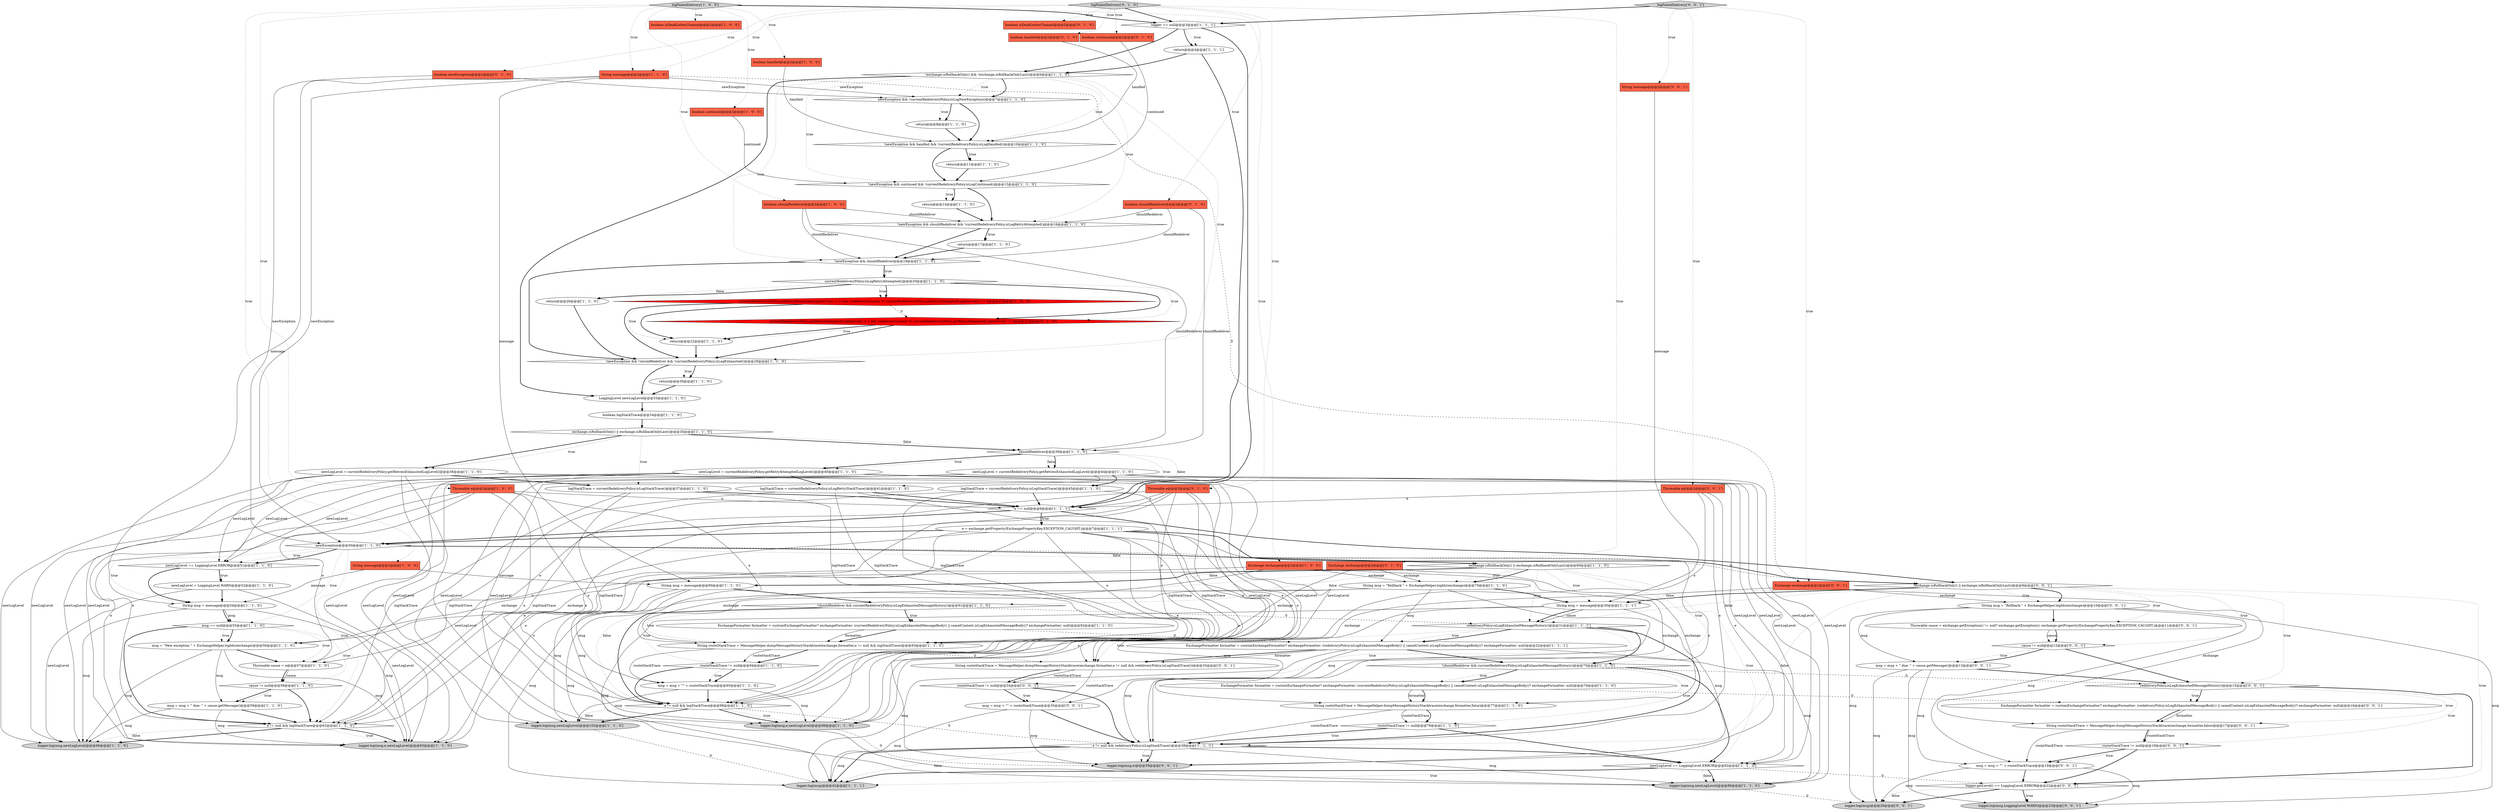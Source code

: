 digraph {
66 [style = filled, label = "logger.log(msg,newLogLevel)@@@66@@@['1', '1', '0']", fillcolor = lightgray, shape = ellipse image = "AAA0AAABBB1BBB"];
2 [style = filled, label = "(currentRedeliveryPolicy.getRetryAttemptedLogInterval() > 1) && (redeliveryCounter % currentRedeliveryPolicy.getRetryAttemptedLogInterval()) != 0@@@21@@@['1', '0', '0']", fillcolor = red, shape = diamond image = "AAA1AAABBB1BBB"];
41 [style = filled, label = "!newException && !shouldRedeliver && !currentRedeliveryPolicy.isLogExhausted()@@@29@@@['1', '1', '0']", fillcolor = white, shape = diamond image = "AAA0AAABBB1BBB"];
95 [style = filled, label = "msg = msg + \"\" + routeStackTrace@@@35@@@['0', '0', '1']", fillcolor = white, shape = ellipse image = "AAA0AAABBB3BBB"];
0 [style = filled, label = "String msg = message@@@54@@@['1', '1', '0']", fillcolor = white, shape = ellipse image = "AAA0AAABBB1BBB"];
61 [style = filled, label = "String msg = \"Rollback \" + ExchangeHelper.logIds(exchange)@@@70@@@['1', '1', '0']", fillcolor = white, shape = ellipse image = "AAA0AAABBB1BBB"];
74 [style = filled, label = "boolean isDeadLetterChannel@@@2@@@['0', '1', '0']", fillcolor = tomato, shape = box image = "AAA0AAABBB2BBB"];
3 [style = filled, label = "boolean shouldRedeliver@@@2@@@['1', '0', '0']", fillcolor = tomato, shape = box image = "AAA0AAABBB1BBB"];
51 [style = filled, label = "!exchange.isRollbackOnly() && !exchange.isRollbackOnlyLast()@@@6@@@['1', '1', '0']", fillcolor = white, shape = diamond image = "AAA0AAABBB1BBB"];
26 [style = filled, label = "logger.log(msg)@@@42@@@['1', '1', '1']", fillcolor = lightgray, shape = ellipse image = "AAA0AAABBB1BBB"];
29 [style = filled, label = "ExchangeFormatter formatter = customExchangeFormatter? exchangeFormatter: (currentRedeliveryPolicy.isLogExhaustedMessageBody() || camelContext.isLogExhaustedMessageBody()? exchangeFormatter: null)@@@76@@@['1', '1', '0']", fillcolor = white, shape = ellipse image = "AAA0AAABBB1BBB"];
6 [style = filled, label = "logFailedDelivery['1', '0', '0']", fillcolor = lightgray, shape = diamond image = "AAA0AAABBB1BBB"];
32 [style = filled, label = "logStackTrace = currentRedeliveryPolicy.isLogStackTrace()@@@37@@@['1', '1', '0']", fillcolor = white, shape = ellipse image = "AAA0AAABBB1BBB"];
48 [style = filled, label = "String message@@@2@@@['1', '0', '0']", fillcolor = tomato, shape = box image = "AAA0AAABBB1BBB"];
10 [style = filled, label = "logger.log(msg,newLogLevel)@@@86@@@['1', '1', '0']", fillcolor = lightgray, shape = ellipse image = "AAA0AAABBB1BBB"];
25 [style = filled, label = "logger.log(msg,e,newLogLevel)@@@63@@@['1', '1', '0']", fillcolor = lightgray, shape = ellipse image = "AAA0AAABBB1BBB"];
67 [style = filled, label = "currentRedeliveryPolicy.isLogRetryAttempted()@@@20@@@['1', '1', '0']", fillcolor = white, shape = diamond image = "AAA0AAABBB1BBB"];
100 [style = filled, label = "logger.log(msg,e)@@@39@@@['0', '0', '1']", fillcolor = lightgray, shape = ellipse image = "AAA0AAABBB3BBB"];
78 [style = filled, label = "Throwable e@@@2@@@['0', '1', '0']", fillcolor = tomato, shape = box image = "AAA0AAABBB2BBB"];
57 [style = filled, label = "String msg = message@@@90@@@['1', '1', '0']", fillcolor = white, shape = ellipse image = "AAA0AAABBB1BBB"];
71 [style = filled, label = "e != null && redeliveryPolicy.isLogStackTrace()@@@38@@@['1', '1', '1']", fillcolor = white, shape = diamond image = "AAA0AAABBB1BBB"];
102 [style = filled, label = "String routeStackTrace = MessageHelper.dumpMessageHistoryStacktrace(exchange,formatter,e != null && redeliveryPolicy.isLogStackTrace())@@@33@@@['0', '0', '1']", fillcolor = white, shape = ellipse image = "AAA0AAABBB3BBB"];
13 [style = filled, label = "e == null@@@6@@@['1', '1', '1']", fillcolor = white, shape = diamond image = "AAA0AAABBB1BBB"];
82 [style = filled, label = "logger.log(msg)@@@26@@@['0', '0', '1']", fillcolor = lightgray, shape = ellipse image = "AAA0AAABBB3BBB"];
83 [style = filled, label = "msg = msg + \"\" + routeStackTrace@@@19@@@['0', '0', '1']", fillcolor = white, shape = ellipse image = "AAA0AAABBB3BBB"];
73 [style = filled, label = "Exchange exchange@@@2@@@['0', '1', '0']", fillcolor = tomato, shape = box image = "AAA0AAABBB2BBB"];
50 [style = filled, label = "msg == null@@@55@@@['1', '1', '0']", fillcolor = white, shape = diamond image = "AAA0AAABBB1BBB"];
92 [style = filled, label = "String message@@@2@@@['0', '0', '1']", fillcolor = tomato, shape = box image = "AAA0AAABBB3BBB"];
58 [style = filled, label = "msg = \"New exception \" + ExchangeHelper.logIds(exchange)@@@56@@@['1', '1', '0']", fillcolor = white, shape = ellipse image = "AAA0AAABBB1BBB"];
28 [style = filled, label = "redeliveryPolicy.isLogExhaustedMessageHistory()@@@31@@@['1', '1', '1']", fillcolor = white, shape = diamond image = "AAA0AAABBB1BBB"];
80 [style = filled, label = "boolean newException@@@2@@@['0', '1', '0']", fillcolor = tomato, shape = box image = "AAA0AAABBB2BBB"];
31 [style = filled, label = "!newException && shouldRedeliver && !currentRedeliveryPolicy.isLogRetryAttempted()@@@16@@@['1', '1', '0']", fillcolor = white, shape = diamond image = "AAA0AAABBB1BBB"];
64 [style = filled, label = "e != null && logStackTrace@@@98@@@['1', '1', '0']", fillcolor = white, shape = diamond image = "AAA0AAABBB1BBB"];
88 [style = filled, label = "redeliveryPolicy.isLogExhaustedMessageHistory()@@@15@@@['0', '0', '1']", fillcolor = white, shape = diamond image = "AAA0AAABBB3BBB"];
23 [style = filled, label = "Throwable e@@@2@@@['1', '0', '0']", fillcolor = tomato, shape = box image = "AAA0AAABBB1BBB"];
11 [style = filled, label = "routeStackTrace != null@@@94@@@['1', '1', '0']", fillcolor = white, shape = diamond image = "AAA0AAABBB1BBB"];
101 [style = filled, label = "logger.getLevel() == LoggingLevel.ERROR@@@22@@@['0', '0', '1']", fillcolor = white, shape = diamond image = "AAA0AAABBB3BBB"];
9 [style = filled, label = "newLogLevel = currentRedeliveryPolicy.getRetriesExhaustedLogLevel()@@@44@@@['1', '1', '0']", fillcolor = white, shape = ellipse image = "AAA0AAABBB1BBB"];
33 [style = filled, label = "boolean handled@@@2@@@['1', '0', '0']", fillcolor = tomato, shape = box image = "AAA0AAABBB1BBB"];
59 [style = filled, label = "String message@@@2@@@['1', '1', '0']", fillcolor = tomato, shape = box image = "AAA0AAABBB1BBB"];
18 [style = filled, label = "LoggingLevel newLogLevel@@@33@@@['1', '1', '0']", fillcolor = white, shape = ellipse image = "AAA0AAABBB1BBB"];
69 [style = filled, label = "e = exchange.getProperty(ExchangePropertyKey.EXCEPTION_CAUGHT,)@@@7@@@['1', '1', '1']", fillcolor = white, shape = ellipse image = "AAA0AAABBB1BBB"];
93 [style = filled, label = "exchange.isRollbackOnly() || exchange.isRollbackOnlyLast()@@@9@@@['0', '0', '1']", fillcolor = white, shape = diamond image = "AAA0AAABBB3BBB"];
75 [style = filled, label = "boolean handled@@@2@@@['0', '1', '0']", fillcolor = tomato, shape = box image = "AAA0AAABBB2BBB"];
44 [style = filled, label = "Throwable cause = e@@@57@@@['1', '1', '0']", fillcolor = white, shape = ellipse image = "AAA0AAABBB1BBB"];
22 [style = filled, label = "ExchangeFormatter formatter = customExchangeFormatter? exchangeFormatter: (currentRedeliveryPolicy.isLogExhaustedMessageBody() || camelContext.isLogExhaustedMessageBody()? exchangeFormatter: null)@@@92@@@['1', '1', '0']", fillcolor = white, shape = ellipse image = "AAA0AAABBB1BBB"];
60 [style = filled, label = "newLogLevel = LoggingLevel.WARN@@@52@@@['1', '1', '0']", fillcolor = white, shape = ellipse image = "AAA0AAABBB1BBB"];
49 [style = filled, label = "newException && !currentRedeliveryPolicy.isLogNewException()@@@7@@@['1', '1', '0']", fillcolor = white, shape = diamond image = "AAA0AAABBB1BBB"];
16 [style = filled, label = "shouldRedeliver@@@39@@@['1', '1', '0']", fillcolor = white, shape = diamond image = "AAA0AAABBB1BBB"];
72 [style = filled, label = "!shouldRedeliver && currentRedeliveryPolicy.isLogExhaustedMessageHistory()@@@91@@@['1', '1', '0']", fillcolor = white, shape = diamond image = "AAA0AAABBB1BBB"];
77 [style = filled, label = "boolean continued@@@2@@@['0', '1', '0']", fillcolor = tomato, shape = box image = "AAA0AAABBB2BBB"];
87 [style = filled, label = "logger.log(msg,LoggingLevel.WARN)@@@23@@@['0', '0', '1']", fillcolor = lightgray, shape = ellipse image = "AAA0AAABBB3BBB"];
90 [style = filled, label = "ExchangeFormatter formatter = customExchangeFormatter? exchangeFormatter: (redeliveryPolicy.isLogExhaustedMessageBody() || camelContext.isLogExhaustedMessageBody()? exchangeFormatter: null)@@@16@@@['0', '0', '1']", fillcolor = white, shape = ellipse image = "AAA0AAABBB3BBB"];
89 [style = filled, label = "Throwable e@@@2@@@['0', '0', '1']", fillcolor = tomato, shape = box image = "AAA0AAABBB3BBB"];
91 [style = filled, label = "routeStackTrace != null@@@18@@@['0', '0', '1']", fillcolor = white, shape = diamond image = "AAA0AAABBB3BBB"];
65 [style = filled, label = "newException@@@50@@@['1', '1', '0']", fillcolor = white, shape = diamond image = "AAA0AAABBB1BBB"];
39 [style = filled, label = "String msg = message@@@30@@@['1', '1', '1']", fillcolor = white, shape = ellipse image = "AAA0AAABBB1BBB"];
79 [style = filled, label = "logFailedDelivery['0', '1', '0']", fillcolor = lightgray, shape = diamond image = "AAA0AAABBB2BBB"];
1 [style = filled, label = "return@@@8@@@['1', '1', '0']", fillcolor = white, shape = ellipse image = "AAA0AAABBB1BBB"];
4 [style = filled, label = "return@@@4@@@['1', '1', '1']", fillcolor = white, shape = ellipse image = "AAA0AAABBB1BBB"];
55 [style = filled, label = "newLogLevel == LoggingLevel.ERROR@@@51@@@['1', '1', '0']", fillcolor = white, shape = diamond image = "AAA0AAABBB1BBB"];
24 [style = filled, label = "e != null && logStackTrace@@@62@@@['1', '1', '0']", fillcolor = white, shape = diamond image = "AAA0AAABBB1BBB"];
85 [style = filled, label = "Throwable cause = exchange.getException() != null? exchange.getException(): exchange.getProperty(ExchangePropertyKey.EXCEPTION_CAUGHT,)@@@11@@@['0', '0', '1']", fillcolor = white, shape = ellipse image = "AAA0AAABBB3BBB"];
30 [style = filled, label = "newLogLevel == LoggingLevel.ERROR@@@82@@@['1', '1', '0']", fillcolor = white, shape = diamond image = "AAA0AAABBB1BBB"];
54 [style = filled, label = "logger == null@@@3@@@['1', '1', '1']", fillcolor = white, shape = diamond image = "AAA0AAABBB1BBB"];
56 [style = filled, label = "logger.log(msg,e,newLogLevel)@@@99@@@['1', '1', '0']", fillcolor = lightgray, shape = ellipse image = "AAA0AAABBB1BBB"];
17 [style = filled, label = "boolean continued@@@2@@@['1', '0', '0']", fillcolor = tomato, shape = box image = "AAA0AAABBB1BBB"];
47 [style = filled, label = "boolean isDeadLetterChannel@@@2@@@['1', '0', '0']", fillcolor = tomato, shape = box image = "AAA0AAABBB1BBB"];
81 [style = filled, label = "currentRedeliveryPolicy.getRetryAttemptedLogInterval() > 1 && redeliveryCounter % currentRedeliveryPolicy.getRetryAttemptedLogInterval() != 0@@@21@@@['0', '1', '0']", fillcolor = red, shape = diamond image = "AAA1AAABBB2BBB"];
7 [style = filled, label = "!newException && continued && !currentRedeliveryPolicy.isLogContinued()@@@13@@@['1', '1', '0']", fillcolor = white, shape = diamond image = "AAA0AAABBB1BBB"];
70 [style = filled, label = "return@@@17@@@['1', '1', '0']", fillcolor = white, shape = ellipse image = "AAA0AAABBB1BBB"];
35 [style = filled, label = "Exchange exchange@@@2@@@['1', '0', '0']", fillcolor = tomato, shape = box image = "AAA0AAABBB1BBB"];
52 [style = filled, label = "routeStackTrace != null@@@78@@@['1', '1', '0']", fillcolor = white, shape = diamond image = "AAA0AAABBB1BBB"];
40 [style = filled, label = "logStackTrace = currentRedeliveryPolicy.isLogRetryStackTrace()@@@41@@@['1', '1', '0']", fillcolor = white, shape = ellipse image = "AAA0AAABBB1BBB"];
27 [style = filled, label = "!shouldRedeliver && currentRedeliveryPolicy.isLogExhaustedMessageHistory()@@@75@@@['1', '1', '0']", fillcolor = white, shape = diamond image = "AAA0AAABBB1BBB"];
84 [style = filled, label = "logFailedDelivery['0', '0', '1']", fillcolor = lightgray, shape = diamond image = "AAA0AAABBB3BBB"];
5 [style = filled, label = "return@@@14@@@['1', '1', '0']", fillcolor = white, shape = ellipse image = "AAA0AAABBB1BBB"];
94 [style = filled, label = "cause != null@@@12@@@['0', '0', '1']", fillcolor = white, shape = diamond image = "AAA0AAABBB3BBB"];
86 [style = filled, label = "msg = msg + \" due: \" + cause.getMessage()@@@13@@@['0', '0', '1']", fillcolor = white, shape = ellipse image = "AAA0AAABBB3BBB"];
62 [style = filled, label = "logger.log(msg,newLogLevel)@@@102@@@['1', '1', '0']", fillcolor = lightgray, shape = ellipse image = "AAA0AAABBB1BBB"];
19 [style = filled, label = "logStackTrace = currentRedeliveryPolicy.isLogStackTrace()@@@45@@@['1', '1', '0']", fillcolor = white, shape = ellipse image = "AAA0AAABBB1BBB"];
45 [style = filled, label = "String routeStackTrace = MessageHelper.dumpMessageHistoryStacktrace(exchange,formatter,e != null && logStackTrace)@@@93@@@['1', '1', '0']", fillcolor = white, shape = ellipse image = "AAA0AAABBB1BBB"];
36 [style = filled, label = "newLogLevel = currentRedeliveryPolicy.getRetryAttemptedLogLevel()@@@40@@@['1', '1', '0']", fillcolor = white, shape = ellipse image = "AAA0AAABBB1BBB"];
37 [style = filled, label = "return@@@30@@@['1', '1', '0']", fillcolor = white, shape = ellipse image = "AAA0AAABBB1BBB"];
38 [style = filled, label = "msg = msg + \" due: \" + cause.getMessage()@@@59@@@['1', '1', '0']", fillcolor = white, shape = ellipse image = "AAA0AAABBB1BBB"];
53 [style = filled, label = "String routeStackTrace = MessageHelper.dumpMessageHistoryStacktrace(exchange,formatter,false)@@@77@@@['1', '1', '0']", fillcolor = white, shape = ellipse image = "AAA0AAABBB1BBB"];
21 [style = filled, label = "cause != null@@@58@@@['1', '1', '0']", fillcolor = white, shape = diamond image = "AAA0AAABBB1BBB"];
34 [style = filled, label = "ExchangeFormatter formatter = customExchangeFormatter? exchangeFormatter: (redeliveryPolicy.isLogExhaustedMessageBody() || camelContext.isLogExhaustedMessageBody()? exchangeFormatter: null)@@@32@@@['1', '1', '1']", fillcolor = white, shape = ellipse image = "AAA0AAABBB1BBB"];
20 [style = filled, label = "return@@@11@@@['1', '1', '0']", fillcolor = white, shape = ellipse image = "AAA0AAABBB1BBB"];
46 [style = filled, label = "return@@@22@@@['1', '1', '0']", fillcolor = white, shape = ellipse image = "AAA0AAABBB1BBB"];
99 [style = filled, label = "String msg = \"Rollback \" + ExchangeHelper.logIds(exchange)@@@10@@@['0', '0', '1']", fillcolor = white, shape = ellipse image = "AAA0AAABBB3BBB"];
68 [style = filled, label = "return@@@26@@@['1', '1', '0']", fillcolor = white, shape = ellipse image = "AAA0AAABBB1BBB"];
96 [style = filled, label = "routeStackTrace != null@@@34@@@['0', '0', '1']", fillcolor = white, shape = diamond image = "AAA0AAABBB3BBB"];
97 [style = filled, label = "Exchange exchange@@@2@@@['0', '0', '1']", fillcolor = tomato, shape = box image = "AAA0AAABBB3BBB"];
15 [style = filled, label = "msg = msg + \"\" + routeStackTrace@@@95@@@['1', '1', '0']", fillcolor = white, shape = ellipse image = "AAA0AAABBB1BBB"];
14 [style = filled, label = "newLogLevel = currentRedeliveryPolicy.getRetriesExhaustedLogLevel()@@@36@@@['1', '1', '0']", fillcolor = white, shape = ellipse image = "AAA0AAABBB1BBB"];
76 [style = filled, label = "boolean shouldRedeliver@@@2@@@['0', '1', '0']", fillcolor = tomato, shape = box image = "AAA0AAABBB2BBB"];
8 [style = filled, label = "!newException && shouldRedeliver@@@19@@@['1', '1', '0']", fillcolor = white, shape = diamond image = "AAA0AAABBB1BBB"];
42 [style = filled, label = "exchange.isRollbackOnly() || exchange.isRollbackOnlyLast()@@@35@@@['1', '1', '0']", fillcolor = white, shape = diamond image = "AAA0AAABBB1BBB"];
12 [style = filled, label = "!newException && handled && !currentRedeliveryPolicy.isLogHandled()@@@10@@@['1', '1', '0']", fillcolor = white, shape = diamond image = "AAA0AAABBB1BBB"];
98 [style = filled, label = "String routeStackTrace = MessageHelper.dumpMessageHistoryStacktrace(exchange,formatter,false)@@@17@@@['0', '0', '1']", fillcolor = white, shape = ellipse image = "AAA0AAABBB3BBB"];
43 [style = filled, label = "boolean logStackTrace@@@34@@@['1', '1', '0']", fillcolor = white, shape = ellipse image = "AAA0AAABBB1BBB"];
63 [style = filled, label = "exchange.isRollbackOnly() || exchange.isRollbackOnlyLast()@@@69@@@['1', '1', '0']", fillcolor = white, shape = diamond image = "AAA0AAABBB1BBB"];
8->67 [style = dotted, label="true"];
36->10 [style = solid, label="newLogLevel"];
35->53 [style = solid, label="exchange"];
23->45 [style = solid, label="e"];
24->25 [style = dotted, label="true"];
78->64 [style = solid, label="e"];
93->71 [style = dotted, label="false"];
59->57 [style = solid, label="message"];
21->24 [style = bold, label=""];
76->8 [style = solid, label="shouldRedeliver"];
57->15 [style = solid, label="msg"];
69->71 [style = solid, label="e"];
7->31 [style = bold, label=""];
21->38 [style = bold, label=""];
54->4 [style = dotted, label="true"];
34->71 [style = solid, label="msg"];
1->12 [style = bold, label=""];
35->58 [style = solid, label="exchange"];
3->16 [style = solid, label="shouldRedeliver"];
63->72 [style = dotted, label="false"];
55->60 [style = bold, label=""];
60->0 [style = bold, label=""];
3->8 [style = solid, label="shouldRedeliver"];
34->102 [style = bold, label=""];
79->74 [style = dotted, label="true"];
53->52 [style = bold, label=""];
27->30 [style = bold, label=""];
63->39 [style = dotted, label="true"];
41->37 [style = bold, label=""];
84->97 [style = dotted, label="true"];
30->26 [style = bold, label=""];
96->71 [style = bold, label=""];
85->94 [style = solid, label="cause"];
102->96 [style = solid, label="routeStackTrace"];
88->90 [style = dotted, label="true"];
45->11 [style = bold, label=""];
65->93 [style = dashed, label="0"];
7->5 [style = bold, label=""];
32->45 [style = solid, label="logStackTrace"];
33->12 [style = solid, label="handled"];
30->101 [style = dashed, label="0"];
27->29 [style = dotted, label="true"];
79->73 [style = dotted, label="true"];
101->82 [style = dotted, label="false"];
67->2 [style = dotted, label="true"];
69->24 [style = solid, label="e"];
92->39 [style = solid, label="message"];
95->26 [style = solid, label="msg"];
69->93 [style = bold, label=""];
0->50 [style = solid, label="msg"];
14->25 [style = solid, label="newLogLevel"];
93->85 [style = dotted, label="true"];
73->45 [style = solid, label="exchange"];
16->36 [style = bold, label=""];
22->45 [style = bold, label=""];
91->83 [style = bold, label=""];
16->9 [style = dotted, label="false"];
71->26 [style = solid, label="msg"];
45->102 [style = dashed, label="0"];
42->16 [style = bold, label=""];
51->12 [style = dotted, label="true"];
41->37 [style = dotted, label="true"];
50->21 [style = dotted, label="true"];
35->61 [style = solid, label="exchange"];
7->5 [style = dotted, label="true"];
88->98 [style = dotted, label="true"];
35->45 [style = solid, label="exchange"];
71->100 [style = dotted, label="true"];
9->62 [style = solid, label="newLogLevel"];
31->8 [style = bold, label=""];
65->63 [style = bold, label=""];
81->41 [style = bold, label=""];
88->91 [style = dotted, label="true"];
94->88 [style = bold, label=""];
19->24 [style = solid, label="logStackTrace"];
80->65 [style = solid, label="newException"];
63->57 [style = dotted, label="false"];
6->23 [style = dotted, label="true"];
30->26 [style = dotted, label="true"];
51->49 [style = bold, label=""];
55->0 [style = bold, label=""];
6->17 [style = dotted, label="true"];
14->66 [style = solid, label="newLogLevel"];
11->15 [style = bold, label=""];
57->56 [style = solid, label="msg"];
89->100 [style = solid, label="e"];
24->66 [style = dotted, label="false"];
32->64 [style = solid, label="logStackTrace"];
93->39 [style = dotted, label="false"];
39->26 [style = solid, label="msg"];
2->46 [style = dotted, label="true"];
23->56 [style = solid, label="e"];
64->62 [style = dotted, label="false"];
65->63 [style = dotted, label="false"];
32->13 [style = bold, label=""];
93->99 [style = bold, label=""];
93->39 [style = bold, label=""];
36->62 [style = solid, label="newLogLevel"];
16->19 [style = dotted, label="false"];
52->71 [style = bold, label=""];
11->64 [style = bold, label=""];
43->42 [style = bold, label=""];
0->25 [style = solid, label="msg"];
78->45 [style = solid, label="e"];
40->13 [style = bold, label=""];
14->55 [style = solid, label="newLogLevel"];
72->28 [style = dashed, label="0"];
40->64 [style = solid, label="logStackTrace"];
12->20 [style = dotted, label="true"];
6->48 [style = dotted, label="true"];
65->50 [style = dotted, label="true"];
71->10 [style = solid, label="msg"];
76->16 [style = solid, label="shouldRedeliver"];
90->98 [style = bold, label=""];
40->45 [style = solid, label="logStackTrace"];
70->8 [style = bold, label=""];
45->15 [style = solid, label="routeStackTrace"];
49->12 [style = bold, label=""];
10->82 [style = dashed, label="0"];
14->56 [style = solid, label="newLogLevel"];
98->91 [style = bold, label=""];
61->39 [style = bold, label=""];
94->86 [style = dotted, label="true"];
30->10 [style = dotted, label="false"];
6->54 [style = bold, label=""];
13->69 [style = dotted, label="true"];
46->41 [style = bold, label=""];
57->62 [style = solid, label="msg"];
61->10 [style = solid, label="msg"];
80->49 [style = solid, label="newException"];
93->28 [style = dotted, label="false"];
8->67 [style = bold, label=""];
67->81 [style = dotted, label="true"];
30->10 [style = bold, label=""];
19->64 [style = solid, label="logStackTrace"];
28->102 [style = dotted, label="true"];
79->80 [style = dotted, label="true"];
20->7 [style = bold, label=""];
6->33 [style = dotted, label="true"];
72->64 [style = bold, label=""];
86->82 [style = solid, label="msg"];
51->41 [style = dotted, label="true"];
102->96 [style = bold, label=""];
50->58 [style = bold, label=""];
95->71 [style = bold, label=""];
58->38 [style = solid, label="msg"];
63->57 [style = bold, label=""];
16->36 [style = dotted, label="true"];
98->83 [style = solid, label="routeStackTrace"];
51->49 [style = dotted, label="true"];
79->78 [style = dotted, label="true"];
12->20 [style = bold, label=""];
53->52 [style = solid, label="routeStackTrace"];
58->25 [style = solid, label="msg"];
89->71 [style = solid, label="e"];
42->14 [style = bold, label=""];
64->56 [style = dotted, label="true"];
40->24 [style = solid, label="logStackTrace"];
93->94 [style = dotted, label="true"];
29->90 [style = dashed, label="0"];
63->28 [style = dotted, label="true"];
55->60 [style = dotted, label="true"];
4->51 [style = bold, label=""];
14->32 [style = bold, label=""];
41->18 [style = bold, label=""];
13->65 [style = bold, label=""];
69->65 [style = bold, label=""];
28->96 [style = dotted, label="true"];
78->13 [style = solid, label="e"];
61->34 [style = solid, label="msg"];
28->34 [style = bold, label=""];
69->44 [style = solid, label="e"];
9->56 [style = solid, label="newLogLevel"];
78->24 [style = solid, label="e"];
59->65 [style = solid, label="newException"];
69->100 [style = solid, label="e"];
101->87 [style = dotted, label="true"];
31->70 [style = dotted, label="true"];
18->43 [style = bold, label=""];
54->13 [style = bold, label=""];
79->59 [style = dotted, label="true"];
37->18 [style = bold, label=""];
62->26 [style = dashed, label="0"];
52->30 [style = bold, label=""];
69->25 [style = solid, label="e"];
51->31 [style = dotted, label="true"];
14->10 [style = solid, label="newLogLevel"];
32->24 [style = solid, label="logStackTrace"];
67->81 [style = bold, label=""];
6->59 [style = dotted, label="true"];
34->10 [style = solid, label="msg"];
93->88 [style = dotted, label="true"];
83->82 [style = solid, label="msg"];
60->25 [style = solid, label="newLogLevel"];
81->46 [style = bold, label=""];
61->26 [style = solid, label="msg"];
45->11 [style = solid, label="routeStackTrace"];
21->38 [style = dotted, label="true"];
9->25 [style = solid, label="newLogLevel"];
23->13 [style = solid, label="e"];
67->2 [style = bold, label=""];
72->11 [style = dotted, label="true"];
29->53 [style = solid, label="formatter"];
63->30 [style = dotted, label="true"];
93->101 [style = dotted, label="true"];
89->102 [style = solid, label="e"];
79->77 [style = dotted, label="true"];
6->3 [style = dotted, label="true"];
11->15 [style = dotted, label="true"];
16->40 [style = dotted, label="true"];
36->66 [style = solid, label="newLogLevel"];
52->71 [style = dotted, label="true"];
44->21 [style = bold, label=""];
88->90 [style = bold, label=""];
97->99 [style = solid, label="exchange"];
73->58 [style = solid, label="exchange"];
50->44 [style = dotted, label="true"];
31->70 [style = bold, label=""];
79->76 [style = dotted, label="true"];
102->95 [style = solid, label="routeStackTrace"];
39->28 [style = solid, label="cause"];
44->21 [style = solid, label="cause"];
63->64 [style = dotted, label="false"];
19->13 [style = bold, label=""];
71->100 [style = bold, label=""];
99->86 [style = solid, label="msg"];
14->30 [style = solid, label="newLogLevel"];
49->1 [style = dotted, label="true"];
51->7 [style = dotted, label="true"];
15->64 [style = bold, label=""];
27->29 [style = bold, label=""];
86->87 [style = solid, label="msg"];
28->34 [style = dotted, label="true"];
81->46 [style = dotted, label="true"];
94->86 [style = bold, label=""];
59->49 [style = solid, label="newException"];
72->22 [style = dotted, label="true"];
2->41 [style = bold, label=""];
38->24 [style = bold, label=""];
24->66 [style = bold, label=""];
63->27 [style = dotted, label="true"];
95->100 [style = solid, label="msg"];
65->24 [style = dotted, label="true"];
88->101 [style = bold, label=""];
14->62 [style = solid, label="newLogLevel"];
86->83 [style = solid, label="msg"];
27->52 [style = dotted, label="true"];
36->56 [style = solid, label="newLogLevel"];
67->68 [style = dotted, label="false"];
3->31 [style = solid, label="shouldRedeliver"];
83->101 [style = bold, label=""];
59->0 [style = solid, label="message"];
19->45 [style = solid, label="logStackTrace"];
50->24 [style = bold, label=""];
54->51 [style = bold, label=""];
29->53 [style = bold, label=""];
71->26 [style = bold, label=""];
96->95 [style = bold, label=""];
77->7 [style = solid, label="continued"];
34->102 [style = solid, label="formatter"];
99->85 [style = bold, label=""];
96->95 [style = dotted, label="true"];
65->55 [style = dotted, label="true"];
39->28 [style = bold, label=""];
98->91 [style = solid, label="routeStackTrace"];
9->66 [style = solid, label="newLogLevel"];
58->44 [style = bold, label=""];
27->88 [style = dashed, label="0"];
89->13 [style = solid, label="e"];
39->95 [style = solid, label="msg"];
64->56 [style = bold, label=""];
5->31 [style = bold, label=""];
99->82 [style = solid, label="msg"];
76->31 [style = solid, label="shouldRedeliver"];
36->55 [style = solid, label="newLogLevel"];
85->94 [style = bold, label=""];
50->58 [style = dotted, label="true"];
51->8 [style = dotted, label="true"];
6->35 [style = dotted, label="true"];
84->89 [style = dotted, label="true"];
15->56 [style = solid, label="msg"];
28->27 [style = bold, label=""];
36->30 [style = solid, label="newLogLevel"];
72->45 [style = dotted, label="true"];
38->66 [style = solid, label="msg"];
48->0 [style = solid, label="message"];
83->87 [style = solid, label="msg"];
71->30 [style = bold, label=""];
22->45 [style = solid, label="formatter"];
9->30 [style = solid, label="newLogLevel"];
69->102 [style = solid, label="e"];
53->71 [style = solid, label="routeStackTrace"];
78->25 [style = solid, label="e"];
0->66 [style = solid, label="msg"];
22->34 [style = dashed, label="0"];
12->7 [style = bold, label=""];
48->57 [style = solid, label="message"];
63->61 [style = dotted, label="true"];
69->45 [style = solid, label="e"];
67->68 [style = bold, label=""];
9->55 [style = solid, label="newLogLevel"];
79->75 [style = dotted, label="true"];
75->12 [style = solid, label="handled"];
71->26 [style = dotted, label="false"];
42->16 [style = dotted, label="false"];
78->44 [style = solid, label="e"];
13->69 [style = bold, label=""];
101->87 [style = bold, label=""];
16->9 [style = bold, label=""];
42->32 [style = dotted, label="true"];
36->25 [style = solid, label="newLogLevel"];
97->102 [style = solid, label="exchange"];
73->53 [style = solid, label="exchange"];
72->22 [style = bold, label=""];
91->101 [style = bold, label=""];
64->71 [style = dashed, label="0"];
58->66 [style = solid, label="msg"];
49->1 [style = bold, label=""];
9->10 [style = solid, label="newLogLevel"];
51->18 [style = bold, label=""];
79->54 [style = bold, label=""];
39->100 [style = solid, label="msg"];
65->55 [style = bold, label=""];
13->93 [style = bold, label=""];
84->92 [style = dotted, label="true"];
23->44 [style = solid, label="e"];
23->64 [style = solid, label="e"];
6->47 [style = dotted, label="true"];
91->83 [style = dotted, label="true"];
101->82 [style = bold, label=""];
36->40 [style = bold, label=""];
8->41 [style = bold, label=""];
23->24 [style = solid, label="e"];
4->13 [style = bold, label=""];
17->7 [style = solid, label="continued"];
99->87 [style = solid, label="msg"];
64->62 [style = bold, label=""];
65->0 [style = dotted, label="true"];
24->25 [style = bold, label=""];
97->98 [style = solid, label="exchange"];
84->54 [style = bold, label=""];
9->19 [style = bold, label=""];
99->83 [style = solid, label="msg"];
59->97 [style = dashed, label="0"];
63->61 [style = bold, label=""];
73->61 [style = solid, label="exchange"];
90->98 [style = solid, label="formatter"];
69->56 [style = solid, label="e"];
2->46 [style = bold, label=""];
34->26 [style = solid, label="msg"];
23->25 [style = solid, label="e"];
86->88 [style = bold, label=""];
78->56 [style = solid, label="e"];
56->100 [style = dashed, label="0"];
2->81 [style = dashed, label="0"];
93->99 [style = dotted, label="true"];
57->72 [style = bold, label=""];
54->4 [style = bold, label=""];
38->25 [style = solid, label="msg"];
0->50 [style = bold, label=""];
69->64 [style = solid, label="e"];
42->14 [style = dotted, label="true"];
60->66 [style = solid, label="newLogLevel"];
28->71 [style = bold, label=""];
15->62 [style = solid, label="msg"];
68->41 [style = bold, label=""];
27->53 [style = dotted, label="true"];
61->71 [style = solid, label="msg"];
34->27 [style = bold, label=""];
}
